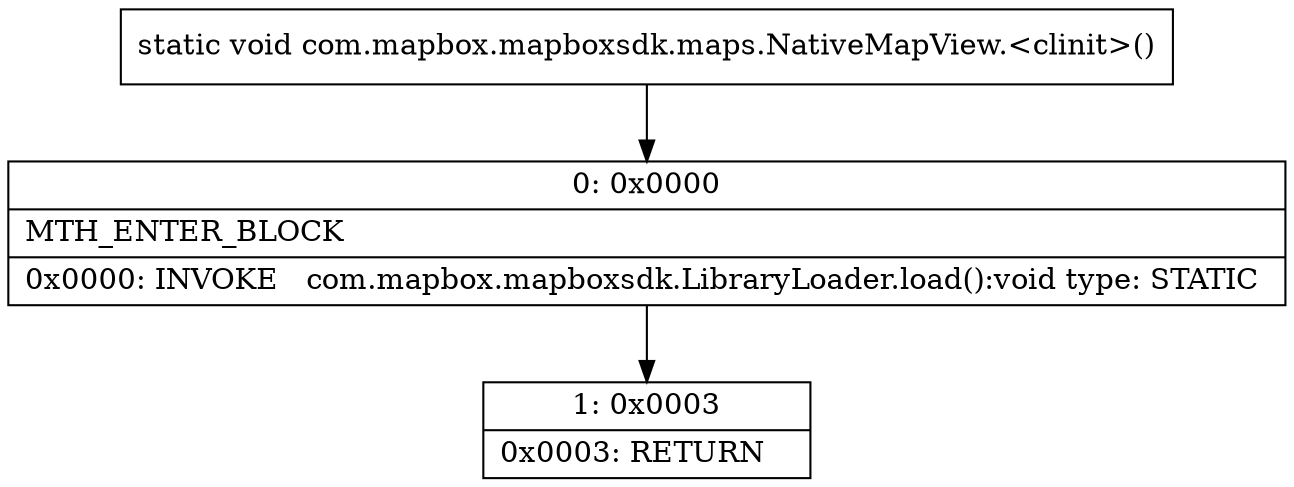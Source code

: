 digraph "CFG forcom.mapbox.mapboxsdk.maps.NativeMapView.\<clinit\>()V" {
Node_0 [shape=record,label="{0\:\ 0x0000|MTH_ENTER_BLOCK\l|0x0000: INVOKE   com.mapbox.mapboxsdk.LibraryLoader.load():void type: STATIC \l}"];
Node_1 [shape=record,label="{1\:\ 0x0003|0x0003: RETURN   \l}"];
MethodNode[shape=record,label="{static void com.mapbox.mapboxsdk.maps.NativeMapView.\<clinit\>() }"];
MethodNode -> Node_0;
Node_0 -> Node_1;
}

